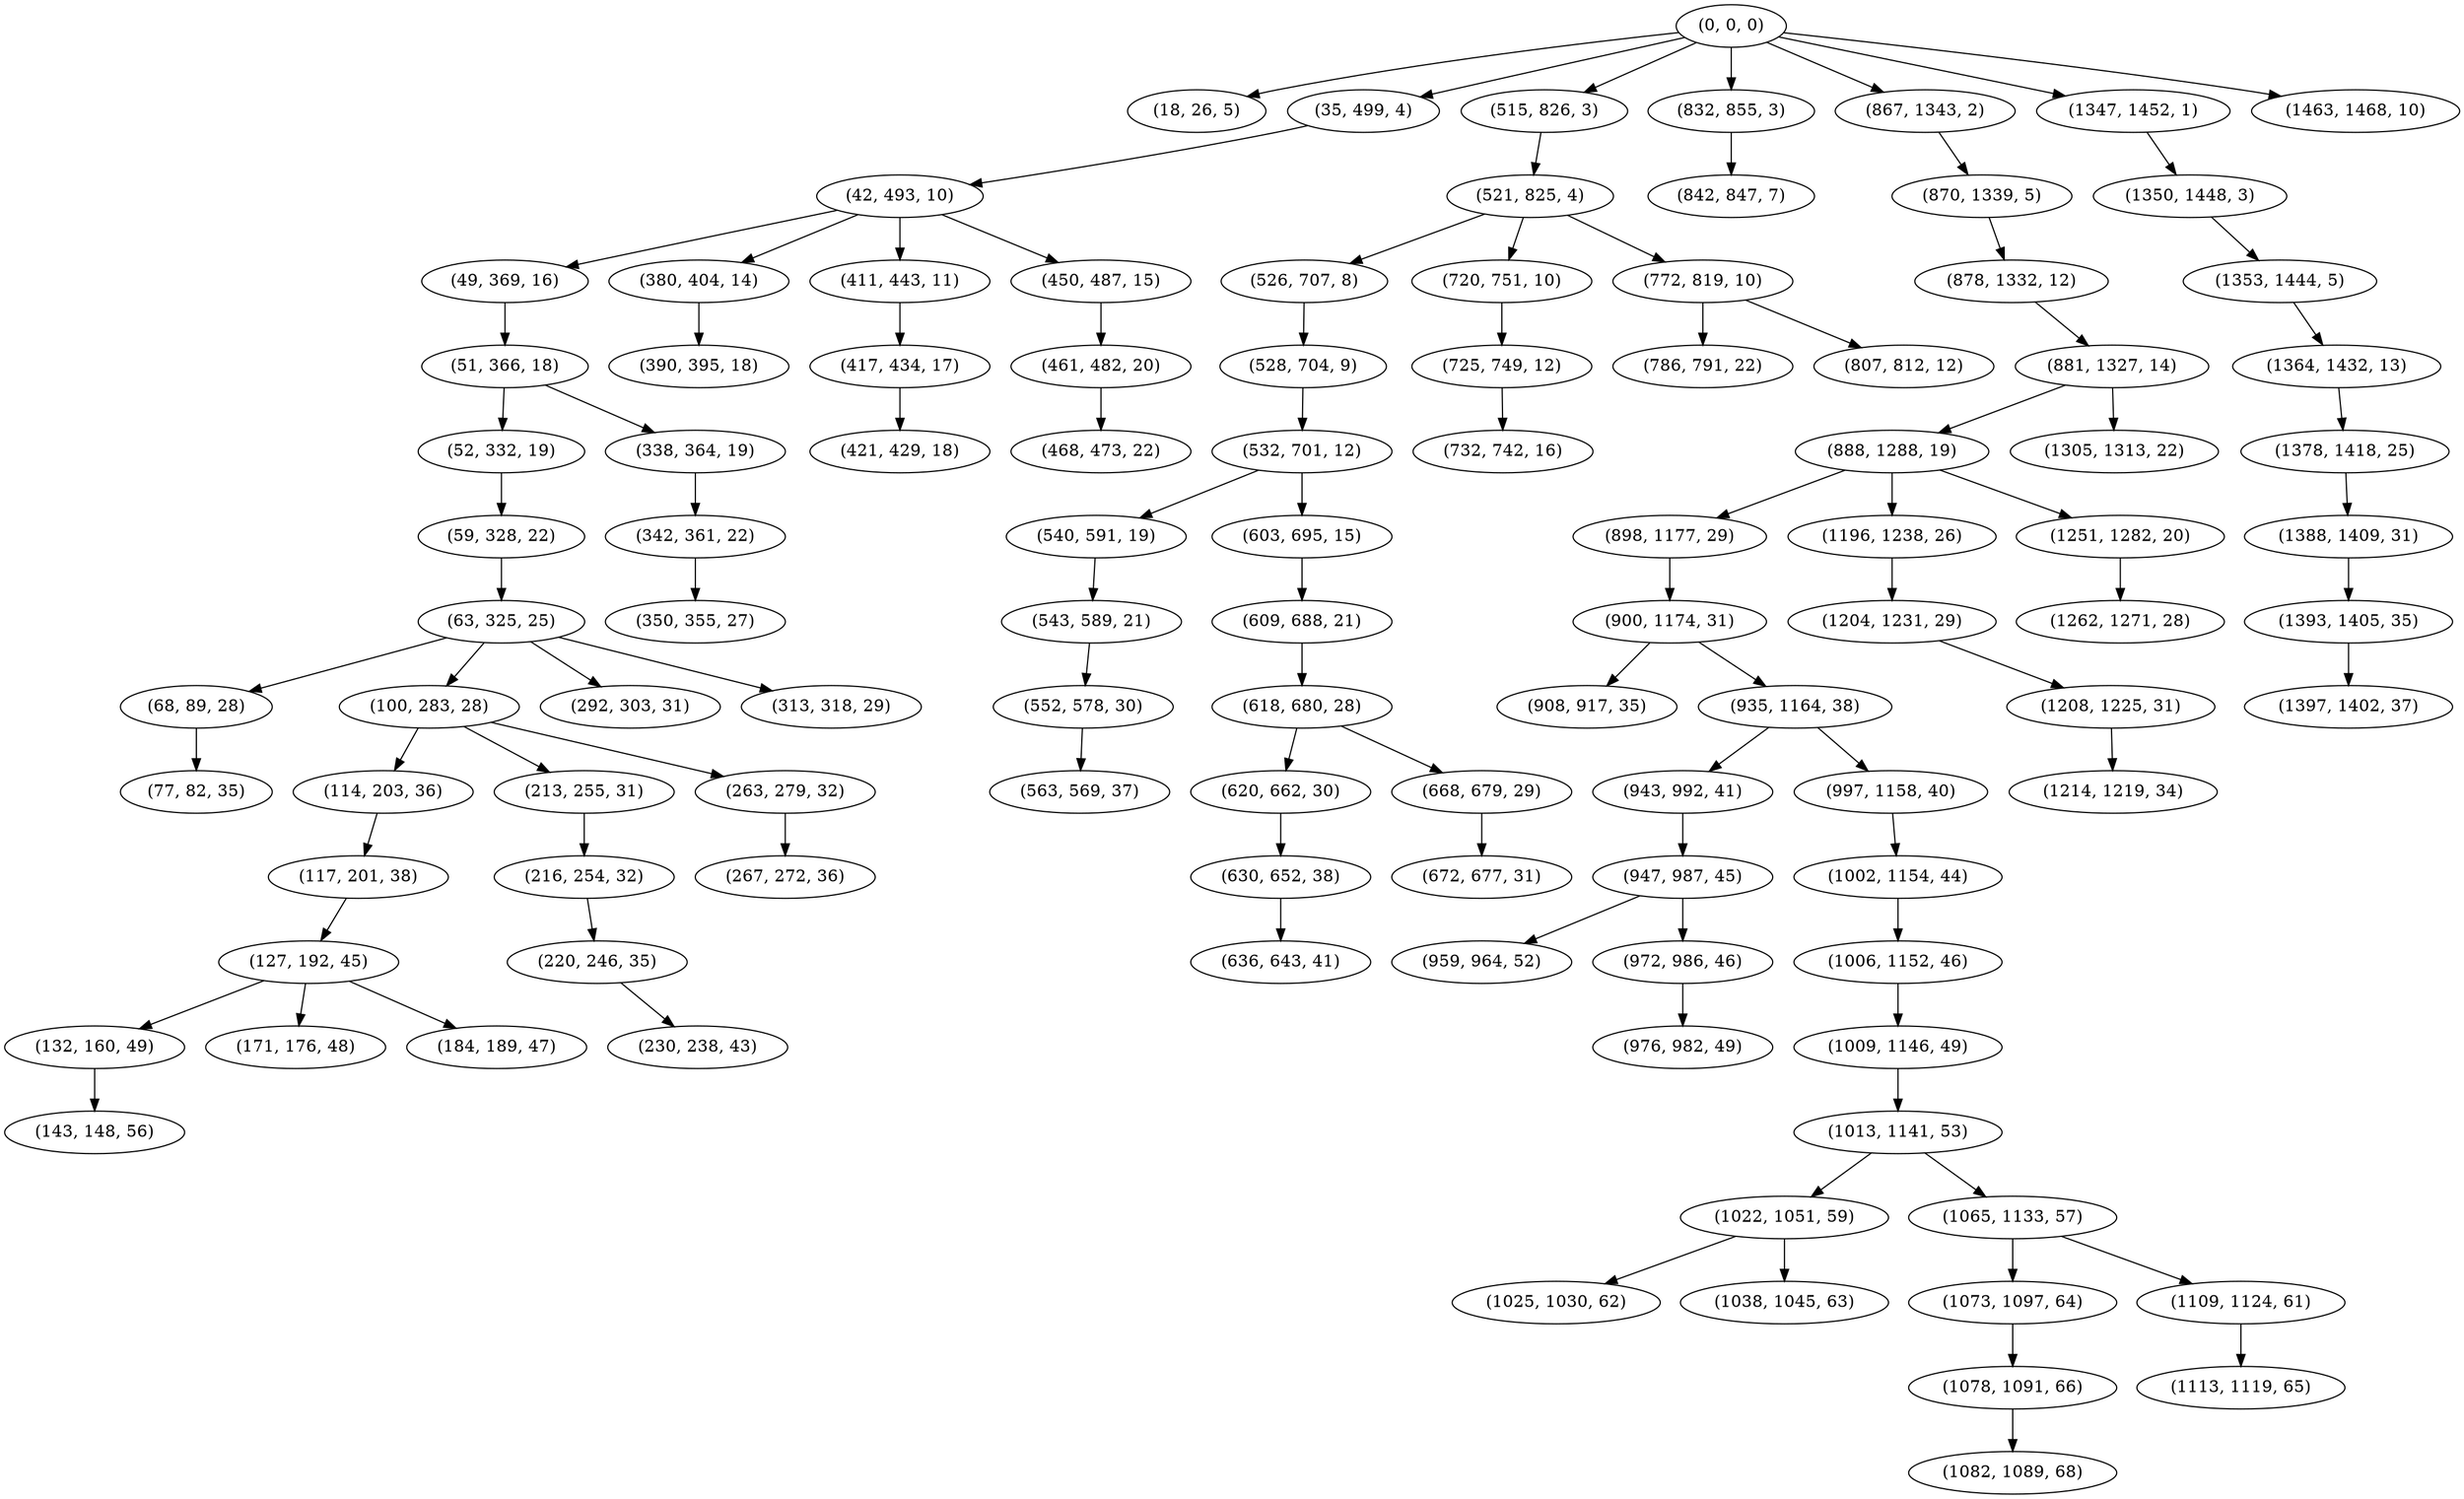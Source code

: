 digraph tree {
    "(0, 0, 0)";
    "(18, 26, 5)";
    "(35, 499, 4)";
    "(42, 493, 10)";
    "(49, 369, 16)";
    "(51, 366, 18)";
    "(52, 332, 19)";
    "(59, 328, 22)";
    "(63, 325, 25)";
    "(68, 89, 28)";
    "(77, 82, 35)";
    "(100, 283, 28)";
    "(114, 203, 36)";
    "(117, 201, 38)";
    "(127, 192, 45)";
    "(132, 160, 49)";
    "(143, 148, 56)";
    "(171, 176, 48)";
    "(184, 189, 47)";
    "(213, 255, 31)";
    "(216, 254, 32)";
    "(220, 246, 35)";
    "(230, 238, 43)";
    "(263, 279, 32)";
    "(267, 272, 36)";
    "(292, 303, 31)";
    "(313, 318, 29)";
    "(338, 364, 19)";
    "(342, 361, 22)";
    "(350, 355, 27)";
    "(380, 404, 14)";
    "(390, 395, 18)";
    "(411, 443, 11)";
    "(417, 434, 17)";
    "(421, 429, 18)";
    "(450, 487, 15)";
    "(461, 482, 20)";
    "(468, 473, 22)";
    "(515, 826, 3)";
    "(521, 825, 4)";
    "(526, 707, 8)";
    "(528, 704, 9)";
    "(532, 701, 12)";
    "(540, 591, 19)";
    "(543, 589, 21)";
    "(552, 578, 30)";
    "(563, 569, 37)";
    "(603, 695, 15)";
    "(609, 688, 21)";
    "(618, 680, 28)";
    "(620, 662, 30)";
    "(630, 652, 38)";
    "(636, 643, 41)";
    "(668, 679, 29)";
    "(672, 677, 31)";
    "(720, 751, 10)";
    "(725, 749, 12)";
    "(732, 742, 16)";
    "(772, 819, 10)";
    "(786, 791, 22)";
    "(807, 812, 12)";
    "(832, 855, 3)";
    "(842, 847, 7)";
    "(867, 1343, 2)";
    "(870, 1339, 5)";
    "(878, 1332, 12)";
    "(881, 1327, 14)";
    "(888, 1288, 19)";
    "(898, 1177, 29)";
    "(900, 1174, 31)";
    "(908, 917, 35)";
    "(935, 1164, 38)";
    "(943, 992, 41)";
    "(947, 987, 45)";
    "(959, 964, 52)";
    "(972, 986, 46)";
    "(976, 982, 49)";
    "(997, 1158, 40)";
    "(1002, 1154, 44)";
    "(1006, 1152, 46)";
    "(1009, 1146, 49)";
    "(1013, 1141, 53)";
    "(1022, 1051, 59)";
    "(1025, 1030, 62)";
    "(1038, 1045, 63)";
    "(1065, 1133, 57)";
    "(1073, 1097, 64)";
    "(1078, 1091, 66)";
    "(1082, 1089, 68)";
    "(1109, 1124, 61)";
    "(1113, 1119, 65)";
    "(1196, 1238, 26)";
    "(1204, 1231, 29)";
    "(1208, 1225, 31)";
    "(1214, 1219, 34)";
    "(1251, 1282, 20)";
    "(1262, 1271, 28)";
    "(1305, 1313, 22)";
    "(1347, 1452, 1)";
    "(1350, 1448, 3)";
    "(1353, 1444, 5)";
    "(1364, 1432, 13)";
    "(1378, 1418, 25)";
    "(1388, 1409, 31)";
    "(1393, 1405, 35)";
    "(1397, 1402, 37)";
    "(1463, 1468, 10)";
    "(0, 0, 0)" -> "(18, 26, 5)";
    "(0, 0, 0)" -> "(35, 499, 4)";
    "(0, 0, 0)" -> "(515, 826, 3)";
    "(0, 0, 0)" -> "(832, 855, 3)";
    "(0, 0, 0)" -> "(867, 1343, 2)";
    "(0, 0, 0)" -> "(1347, 1452, 1)";
    "(0, 0, 0)" -> "(1463, 1468, 10)";
    "(35, 499, 4)" -> "(42, 493, 10)";
    "(42, 493, 10)" -> "(49, 369, 16)";
    "(42, 493, 10)" -> "(380, 404, 14)";
    "(42, 493, 10)" -> "(411, 443, 11)";
    "(42, 493, 10)" -> "(450, 487, 15)";
    "(49, 369, 16)" -> "(51, 366, 18)";
    "(51, 366, 18)" -> "(52, 332, 19)";
    "(51, 366, 18)" -> "(338, 364, 19)";
    "(52, 332, 19)" -> "(59, 328, 22)";
    "(59, 328, 22)" -> "(63, 325, 25)";
    "(63, 325, 25)" -> "(68, 89, 28)";
    "(63, 325, 25)" -> "(100, 283, 28)";
    "(63, 325, 25)" -> "(292, 303, 31)";
    "(63, 325, 25)" -> "(313, 318, 29)";
    "(68, 89, 28)" -> "(77, 82, 35)";
    "(100, 283, 28)" -> "(114, 203, 36)";
    "(100, 283, 28)" -> "(213, 255, 31)";
    "(100, 283, 28)" -> "(263, 279, 32)";
    "(114, 203, 36)" -> "(117, 201, 38)";
    "(117, 201, 38)" -> "(127, 192, 45)";
    "(127, 192, 45)" -> "(132, 160, 49)";
    "(127, 192, 45)" -> "(171, 176, 48)";
    "(127, 192, 45)" -> "(184, 189, 47)";
    "(132, 160, 49)" -> "(143, 148, 56)";
    "(213, 255, 31)" -> "(216, 254, 32)";
    "(216, 254, 32)" -> "(220, 246, 35)";
    "(220, 246, 35)" -> "(230, 238, 43)";
    "(263, 279, 32)" -> "(267, 272, 36)";
    "(338, 364, 19)" -> "(342, 361, 22)";
    "(342, 361, 22)" -> "(350, 355, 27)";
    "(380, 404, 14)" -> "(390, 395, 18)";
    "(411, 443, 11)" -> "(417, 434, 17)";
    "(417, 434, 17)" -> "(421, 429, 18)";
    "(450, 487, 15)" -> "(461, 482, 20)";
    "(461, 482, 20)" -> "(468, 473, 22)";
    "(515, 826, 3)" -> "(521, 825, 4)";
    "(521, 825, 4)" -> "(526, 707, 8)";
    "(521, 825, 4)" -> "(720, 751, 10)";
    "(521, 825, 4)" -> "(772, 819, 10)";
    "(526, 707, 8)" -> "(528, 704, 9)";
    "(528, 704, 9)" -> "(532, 701, 12)";
    "(532, 701, 12)" -> "(540, 591, 19)";
    "(532, 701, 12)" -> "(603, 695, 15)";
    "(540, 591, 19)" -> "(543, 589, 21)";
    "(543, 589, 21)" -> "(552, 578, 30)";
    "(552, 578, 30)" -> "(563, 569, 37)";
    "(603, 695, 15)" -> "(609, 688, 21)";
    "(609, 688, 21)" -> "(618, 680, 28)";
    "(618, 680, 28)" -> "(620, 662, 30)";
    "(618, 680, 28)" -> "(668, 679, 29)";
    "(620, 662, 30)" -> "(630, 652, 38)";
    "(630, 652, 38)" -> "(636, 643, 41)";
    "(668, 679, 29)" -> "(672, 677, 31)";
    "(720, 751, 10)" -> "(725, 749, 12)";
    "(725, 749, 12)" -> "(732, 742, 16)";
    "(772, 819, 10)" -> "(786, 791, 22)";
    "(772, 819, 10)" -> "(807, 812, 12)";
    "(832, 855, 3)" -> "(842, 847, 7)";
    "(867, 1343, 2)" -> "(870, 1339, 5)";
    "(870, 1339, 5)" -> "(878, 1332, 12)";
    "(878, 1332, 12)" -> "(881, 1327, 14)";
    "(881, 1327, 14)" -> "(888, 1288, 19)";
    "(881, 1327, 14)" -> "(1305, 1313, 22)";
    "(888, 1288, 19)" -> "(898, 1177, 29)";
    "(888, 1288, 19)" -> "(1196, 1238, 26)";
    "(888, 1288, 19)" -> "(1251, 1282, 20)";
    "(898, 1177, 29)" -> "(900, 1174, 31)";
    "(900, 1174, 31)" -> "(908, 917, 35)";
    "(900, 1174, 31)" -> "(935, 1164, 38)";
    "(935, 1164, 38)" -> "(943, 992, 41)";
    "(935, 1164, 38)" -> "(997, 1158, 40)";
    "(943, 992, 41)" -> "(947, 987, 45)";
    "(947, 987, 45)" -> "(959, 964, 52)";
    "(947, 987, 45)" -> "(972, 986, 46)";
    "(972, 986, 46)" -> "(976, 982, 49)";
    "(997, 1158, 40)" -> "(1002, 1154, 44)";
    "(1002, 1154, 44)" -> "(1006, 1152, 46)";
    "(1006, 1152, 46)" -> "(1009, 1146, 49)";
    "(1009, 1146, 49)" -> "(1013, 1141, 53)";
    "(1013, 1141, 53)" -> "(1022, 1051, 59)";
    "(1013, 1141, 53)" -> "(1065, 1133, 57)";
    "(1022, 1051, 59)" -> "(1025, 1030, 62)";
    "(1022, 1051, 59)" -> "(1038, 1045, 63)";
    "(1065, 1133, 57)" -> "(1073, 1097, 64)";
    "(1065, 1133, 57)" -> "(1109, 1124, 61)";
    "(1073, 1097, 64)" -> "(1078, 1091, 66)";
    "(1078, 1091, 66)" -> "(1082, 1089, 68)";
    "(1109, 1124, 61)" -> "(1113, 1119, 65)";
    "(1196, 1238, 26)" -> "(1204, 1231, 29)";
    "(1204, 1231, 29)" -> "(1208, 1225, 31)";
    "(1208, 1225, 31)" -> "(1214, 1219, 34)";
    "(1251, 1282, 20)" -> "(1262, 1271, 28)";
    "(1347, 1452, 1)" -> "(1350, 1448, 3)";
    "(1350, 1448, 3)" -> "(1353, 1444, 5)";
    "(1353, 1444, 5)" -> "(1364, 1432, 13)";
    "(1364, 1432, 13)" -> "(1378, 1418, 25)";
    "(1378, 1418, 25)" -> "(1388, 1409, 31)";
    "(1388, 1409, 31)" -> "(1393, 1405, 35)";
    "(1393, 1405, 35)" -> "(1397, 1402, 37)";
}
